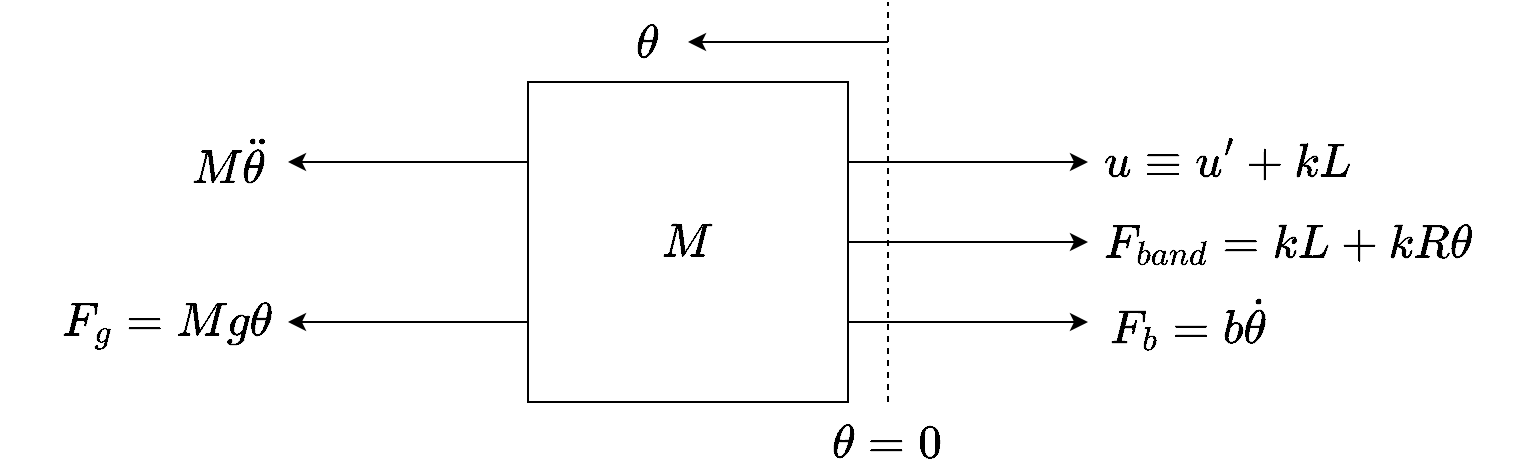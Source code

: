 <mxfile version="13.7.3" type="device"><diagram id="v-c9YaZQ1holOiaE0Hcu" name="Page-1"><mxGraphModel dx="1026" dy="594" grid="1" gridSize="10" guides="1" tooltips="1" connect="1" arrows="1" fold="1" page="1" pageScale="1" pageWidth="850" pageHeight="1100" math="1" shadow="0"><root><mxCell id="0"/><mxCell id="1" parent="0"/><mxCell id="3A-f7bPFyyX_WjegXSRB-1" value="&lt;font style=&quot;font-size: 20px&quot;&gt;$$M$$&lt;/font&gt;" style="whiteSpace=wrap;html=1;aspect=fixed;" vertex="1" parent="1"><mxGeometry x="240" y="120" width="160" height="160" as="geometry"/></mxCell><mxCell id="3A-f7bPFyyX_WjegXSRB-2" value="" style="endArrow=classic;html=1;entryX=1;entryY=0.5;entryDx=0;entryDy=0;" edge="1" parent="1" target="3A-f7bPFyyX_WjegXSRB-14"><mxGeometry width="50" height="50" relative="1" as="geometry"><mxPoint x="420" y="100" as="sourcePoint"/><mxPoint x="320" y="100" as="targetPoint"/></mxGeometry></mxCell><mxCell id="3A-f7bPFyyX_WjegXSRB-3" value="" style="endArrow=none;dashed=1;html=1;" edge="1" parent="1"><mxGeometry width="50" height="50" relative="1" as="geometry"><mxPoint x="420" y="280" as="sourcePoint"/><mxPoint x="420" y="80" as="targetPoint"/></mxGeometry></mxCell><mxCell id="3A-f7bPFyyX_WjegXSRB-4" value="&lt;font style=&quot;font-size: 20px&quot;&gt;$$\theta=0$$&lt;/font&gt;" style="text;html=1;strokeColor=none;fillColor=none;align=center;verticalAlign=middle;whiteSpace=wrap;rounded=0;" vertex="1" parent="1"><mxGeometry x="400" y="290" width="40" height="20" as="geometry"/></mxCell><mxCell id="3A-f7bPFyyX_WjegXSRB-5" value="" style="endArrow=classic;html=1;exitX=0;exitY=0.25;exitDx=0;exitDy=0;entryX=1;entryY=0.5;entryDx=0;entryDy=0;" edge="1" parent="1" source="3A-f7bPFyyX_WjegXSRB-1" target="3A-f7bPFyyX_WjegXSRB-6"><mxGeometry width="50" height="50" relative="1" as="geometry"><mxPoint x="30" y="180" as="sourcePoint"/><mxPoint x="160" y="180" as="targetPoint"/></mxGeometry></mxCell><mxCell id="3A-f7bPFyyX_WjegXSRB-6" value="&lt;font style=&quot;font-size: 20px&quot;&gt;$$M\ddot{\theta}$$&lt;/font&gt;" style="text;html=1;strokeColor=none;fillColor=none;align=center;verticalAlign=middle;whiteSpace=wrap;rounded=0;" vertex="1" parent="1"><mxGeometry x="60" y="150" width="60" height="20" as="geometry"/></mxCell><mxCell id="3A-f7bPFyyX_WjegXSRB-7" value="" style="endArrow=classic;html=1;exitX=1;exitY=0.25;exitDx=0;exitDy=0;entryX=0;entryY=0.5;entryDx=0;entryDy=0;" edge="1" parent="1" source="3A-f7bPFyyX_WjegXSRB-1" target="3A-f7bPFyyX_WjegXSRB-10"><mxGeometry width="50" height="50" relative="1" as="geometry"><mxPoint x="550" y="200" as="sourcePoint"/><mxPoint x="470" y="160" as="targetPoint"/></mxGeometry></mxCell><mxCell id="3A-f7bPFyyX_WjegXSRB-8" value="" style="endArrow=classic;html=1;exitX=0;exitY=0.75;exitDx=0;exitDy=0;entryX=1;entryY=0.5;entryDx=0;entryDy=0;" edge="1" parent="1" source="3A-f7bPFyyX_WjegXSRB-1" target="3A-f7bPFyyX_WjegXSRB-9"><mxGeometry width="50" height="50" relative="1" as="geometry"><mxPoint x="50" y="330" as="sourcePoint"/><mxPoint x="120" y="220" as="targetPoint"/></mxGeometry></mxCell><mxCell id="3A-f7bPFyyX_WjegXSRB-9" value="&lt;font style=&quot;font-size: 20px&quot;&gt;$$F_g=Mg\theta$$&lt;/font&gt;" style="text;html=1;strokeColor=none;fillColor=none;align=center;verticalAlign=middle;whiteSpace=wrap;rounded=0;" vertex="1" parent="1"><mxGeometry y="230" width="120" height="20" as="geometry"/></mxCell><mxCell id="3A-f7bPFyyX_WjegXSRB-10" value="&lt;font style=&quot;font-size: 20px&quot;&gt;$$u\equiv u'+kL$$&lt;/font&gt;" style="text;html=1;strokeColor=none;fillColor=none;align=center;verticalAlign=middle;whiteSpace=wrap;rounded=0;" vertex="1" parent="1"><mxGeometry x="520" y="150" width="140" height="20" as="geometry"/></mxCell><mxCell id="3A-f7bPFyyX_WjegXSRB-11" value="" style="endArrow=classic;html=1;exitX=1;exitY=0.5;exitDx=0;exitDy=0;entryX=0;entryY=0.5;entryDx=0;entryDy=0;" edge="1" parent="1" source="3A-f7bPFyyX_WjegXSRB-1" target="3A-f7bPFyyX_WjegXSRB-12"><mxGeometry width="50" height="50" relative="1" as="geometry"><mxPoint x="500" y="230" as="sourcePoint"/><mxPoint x="480" y="200" as="targetPoint"/></mxGeometry></mxCell><mxCell id="3A-f7bPFyyX_WjegXSRB-12" value="&lt;font style=&quot;font-size: 20px&quot;&gt;$$F_{band}=kL+kR\theta$$&lt;/font&gt;" style="text;html=1;strokeColor=none;fillColor=none;align=center;verticalAlign=middle;whiteSpace=wrap;rounded=0;" vertex="1" parent="1"><mxGeometry x="520" y="190" width="200" height="20" as="geometry"/></mxCell><mxCell id="3A-f7bPFyyX_WjegXSRB-13" value="" style="endArrow=classic;html=1;exitX=1;exitY=0.75;exitDx=0;exitDy=0;entryX=0;entryY=0.5;entryDx=0;entryDy=0;" edge="1" parent="1" source="3A-f7bPFyyX_WjegXSRB-1" target="3A-f7bPFyyX_WjegXSRB-15"><mxGeometry width="50" height="50" relative="1" as="geometry"><mxPoint x="510" y="310" as="sourcePoint"/><mxPoint x="480" y="240" as="targetPoint"/></mxGeometry></mxCell><mxCell id="3A-f7bPFyyX_WjegXSRB-14" value="&lt;font style=&quot;font-size: 20px&quot;&gt;$$\theta$$&lt;/font&gt;" style="text;html=1;strokeColor=none;fillColor=none;align=center;verticalAlign=middle;whiteSpace=wrap;rounded=0;" vertex="1" parent="1"><mxGeometry x="280" y="90" width="40" height="20" as="geometry"/></mxCell><mxCell id="3A-f7bPFyyX_WjegXSRB-15" value="&lt;font style=&quot;font-size: 20px&quot;&gt;$$F_b=b\dot{\theta}$$&lt;/font&gt;" style="text;html=1;strokeColor=none;fillColor=none;align=center;verticalAlign=middle;whiteSpace=wrap;rounded=0;" vertex="1" parent="1"><mxGeometry x="520" y="230" width="100" height="20" as="geometry"/></mxCell></root></mxGraphModel></diagram></mxfile>